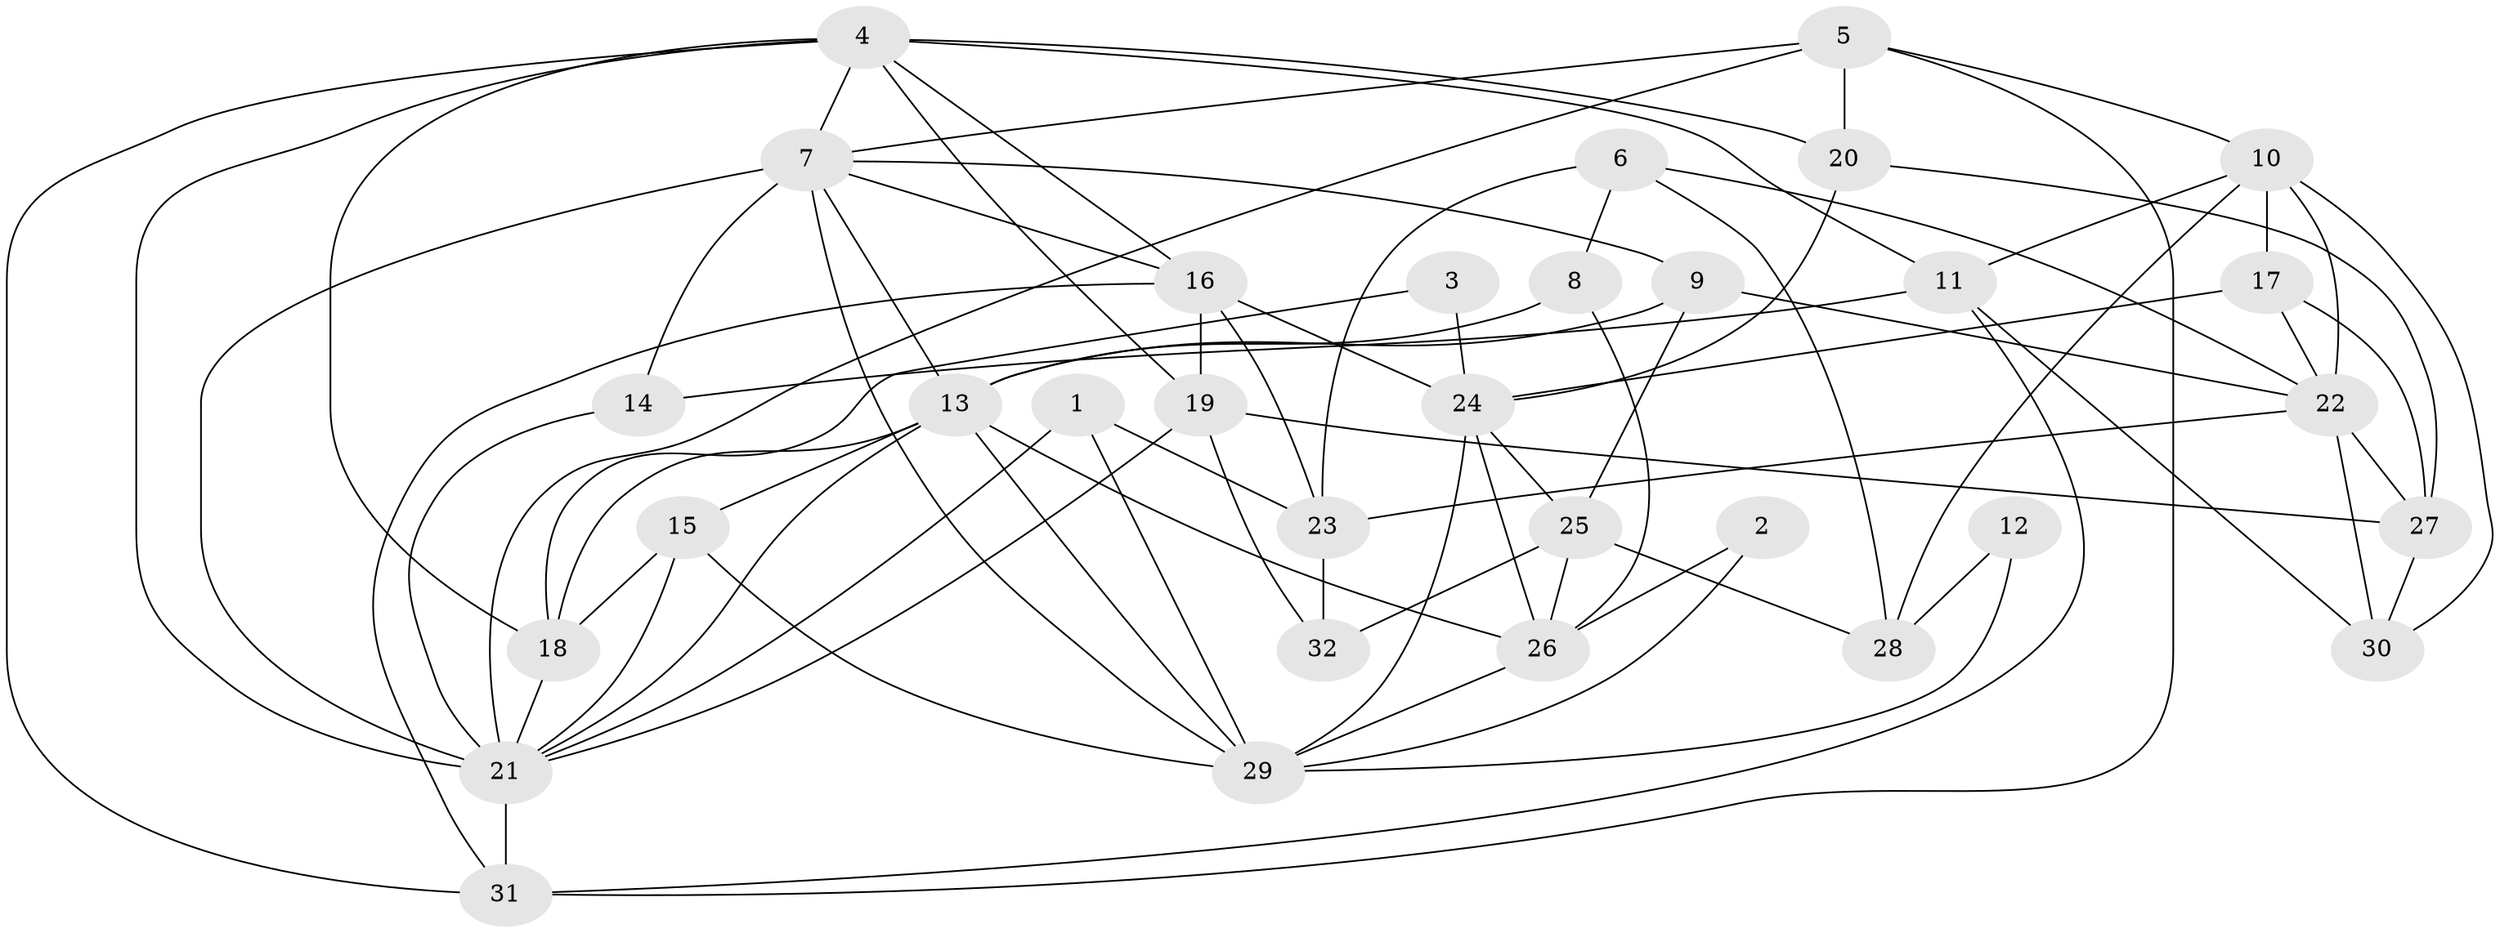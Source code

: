 // original degree distribution, {6: 0.09523809523809523, 3: 0.2857142857142857, 7: 0.06349206349206349, 2: 0.12698412698412698, 4: 0.2698412698412698, 5: 0.15873015873015872}
// Generated by graph-tools (version 1.1) at 2025/50/03/09/25 03:50:04]
// undirected, 32 vertices, 80 edges
graph export_dot {
graph [start="1"]
  node [color=gray90,style=filled];
  1;
  2;
  3;
  4;
  5;
  6;
  7;
  8;
  9;
  10;
  11;
  12;
  13;
  14;
  15;
  16;
  17;
  18;
  19;
  20;
  21;
  22;
  23;
  24;
  25;
  26;
  27;
  28;
  29;
  30;
  31;
  32;
  1 -- 21 [weight=1.0];
  1 -- 23 [weight=1.0];
  1 -- 29 [weight=1.0];
  2 -- 26 [weight=1.0];
  2 -- 29 [weight=1.0];
  3 -- 18 [weight=1.0];
  3 -- 24 [weight=1.0];
  4 -- 7 [weight=1.0];
  4 -- 11 [weight=1.0];
  4 -- 16 [weight=1.0];
  4 -- 18 [weight=1.0];
  4 -- 19 [weight=1.0];
  4 -- 20 [weight=2.0];
  4 -- 21 [weight=2.0];
  4 -- 31 [weight=1.0];
  5 -- 7 [weight=1.0];
  5 -- 10 [weight=1.0];
  5 -- 20 [weight=1.0];
  5 -- 21 [weight=1.0];
  5 -- 31 [weight=1.0];
  6 -- 8 [weight=1.0];
  6 -- 22 [weight=1.0];
  6 -- 23 [weight=1.0];
  6 -- 28 [weight=1.0];
  7 -- 9 [weight=1.0];
  7 -- 13 [weight=1.0];
  7 -- 14 [weight=1.0];
  7 -- 16 [weight=1.0];
  7 -- 21 [weight=1.0];
  7 -- 29 [weight=1.0];
  8 -- 13 [weight=1.0];
  8 -- 26 [weight=1.0];
  9 -- 13 [weight=1.0];
  9 -- 22 [weight=1.0];
  9 -- 25 [weight=1.0];
  10 -- 11 [weight=1.0];
  10 -- 17 [weight=1.0];
  10 -- 22 [weight=1.0];
  10 -- 28 [weight=1.0];
  10 -- 30 [weight=1.0];
  11 -- 14 [weight=1.0];
  11 -- 30 [weight=1.0];
  11 -- 31 [weight=1.0];
  12 -- 28 [weight=1.0];
  12 -- 29 [weight=1.0];
  13 -- 15 [weight=1.0];
  13 -- 18 [weight=1.0];
  13 -- 21 [weight=1.0];
  13 -- 26 [weight=1.0];
  13 -- 29 [weight=1.0];
  14 -- 21 [weight=1.0];
  15 -- 18 [weight=1.0];
  15 -- 21 [weight=1.0];
  15 -- 29 [weight=1.0];
  16 -- 19 [weight=1.0];
  16 -- 23 [weight=1.0];
  16 -- 24 [weight=2.0];
  16 -- 31 [weight=1.0];
  17 -- 22 [weight=1.0];
  17 -- 24 [weight=1.0];
  17 -- 27 [weight=1.0];
  18 -- 21 [weight=1.0];
  19 -- 21 [weight=1.0];
  19 -- 27 [weight=1.0];
  19 -- 32 [weight=1.0];
  20 -- 24 [weight=1.0];
  20 -- 27 [weight=1.0];
  21 -- 31 [weight=1.0];
  22 -- 23 [weight=2.0];
  22 -- 27 [weight=1.0];
  22 -- 30 [weight=1.0];
  23 -- 32 [weight=1.0];
  24 -- 25 [weight=1.0];
  24 -- 26 [weight=1.0];
  24 -- 29 [weight=1.0];
  25 -- 26 [weight=1.0];
  25 -- 28 [weight=1.0];
  25 -- 32 [weight=1.0];
  26 -- 29 [weight=1.0];
  27 -- 30 [weight=1.0];
}
